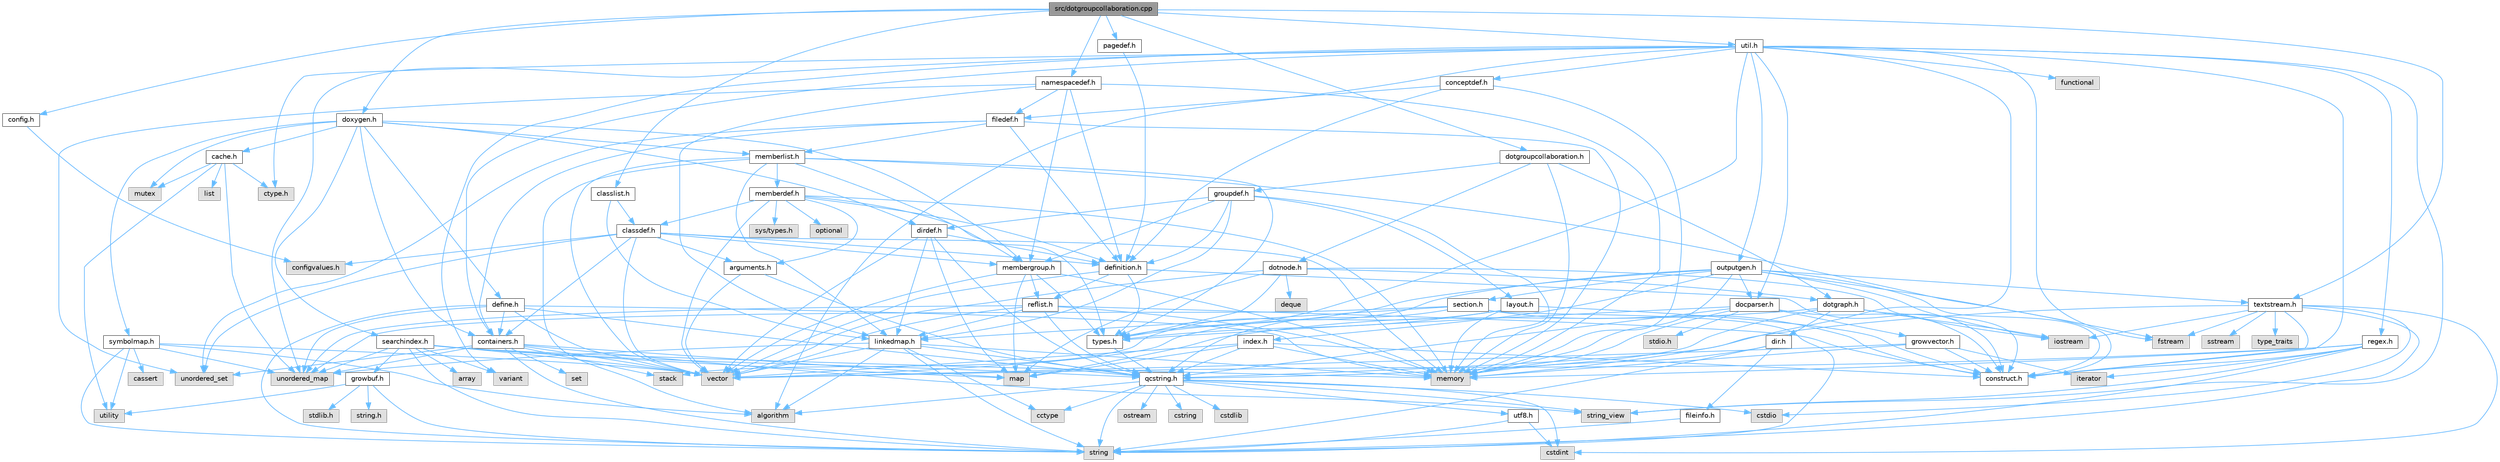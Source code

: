 digraph "src/dotgroupcollaboration.cpp"
{
 // INTERACTIVE_SVG=YES
 // LATEX_PDF_SIZE
  bgcolor="transparent";
  edge [fontname=Helvetica,fontsize=10,labelfontname=Helvetica,labelfontsize=10];
  node [fontname=Helvetica,fontsize=10,shape=box,height=0.2,width=0.4];
  Node1 [id="Node000001",label="src/dotgroupcollaboration.cpp",height=0.2,width=0.4,color="gray40", fillcolor="grey60", style="filled", fontcolor="black",tooltip=" "];
  Node1 -> Node2 [id="edge1_Node000001_Node000002",color="steelblue1",style="solid",tooltip=" "];
  Node2 [id="Node000002",label="dotgroupcollaboration.h",height=0.2,width=0.4,color="grey40", fillcolor="white", style="filled",URL="$d7/d99/dotgroupcollaboration_8h.html",tooltip=" "];
  Node2 -> Node3 [id="edge2_Node000002_Node000003",color="steelblue1",style="solid",tooltip=" "];
  Node3 [id="Node000003",label="memory",height=0.2,width=0.4,color="grey60", fillcolor="#E0E0E0", style="filled",tooltip=" "];
  Node2 -> Node4 [id="edge3_Node000002_Node000004",color="steelblue1",style="solid",tooltip=" "];
  Node4 [id="Node000004",label="dotnode.h",height=0.2,width=0.4,color="grey40", fillcolor="white", style="filled",URL="$d8/d3b/dotnode_8h.html",tooltip=" "];
  Node4 -> Node5 [id="edge4_Node000004_Node000005",color="steelblue1",style="solid",tooltip=" "];
  Node5 [id="Node000005",label="vector",height=0.2,width=0.4,color="grey60", fillcolor="#E0E0E0", style="filled",tooltip=" "];
  Node4 -> Node6 [id="edge5_Node000004_Node000006",color="steelblue1",style="solid",tooltip=" "];
  Node6 [id="Node000006",label="map",height=0.2,width=0.4,color="grey60", fillcolor="#E0E0E0", style="filled",tooltip=" "];
  Node4 -> Node7 [id="edge6_Node000004_Node000007",color="steelblue1",style="solid",tooltip=" "];
  Node7 [id="Node000007",label="deque",height=0.2,width=0.4,color="grey60", fillcolor="#E0E0E0", style="filled",tooltip=" "];
  Node4 -> Node8 [id="edge7_Node000004_Node000008",color="steelblue1",style="solid",tooltip=" "];
  Node8 [id="Node000008",label="iostream",height=0.2,width=0.4,color="grey60", fillcolor="#E0E0E0", style="filled",tooltip=" "];
  Node4 -> Node9 [id="edge8_Node000004_Node000009",color="steelblue1",style="solid",tooltip=" "];
  Node9 [id="Node000009",label="types.h",height=0.2,width=0.4,color="grey40", fillcolor="white", style="filled",URL="$d9/d49/types_8h.html",tooltip="This file contains a number of basic enums and types."];
  Node9 -> Node10 [id="edge9_Node000009_Node000010",color="steelblue1",style="solid",tooltip=" "];
  Node10 [id="Node000010",label="qcstring.h",height=0.2,width=0.4,color="grey40", fillcolor="white", style="filled",URL="$d7/d5c/qcstring_8h.html",tooltip=" "];
  Node10 -> Node11 [id="edge10_Node000010_Node000011",color="steelblue1",style="solid",tooltip=" "];
  Node11 [id="Node000011",label="string",height=0.2,width=0.4,color="grey60", fillcolor="#E0E0E0", style="filled",tooltip=" "];
  Node10 -> Node12 [id="edge11_Node000010_Node000012",color="steelblue1",style="solid",tooltip=" "];
  Node12 [id="Node000012",label="string_view",height=0.2,width=0.4,color="grey60", fillcolor="#E0E0E0", style="filled",tooltip=" "];
  Node10 -> Node13 [id="edge12_Node000010_Node000013",color="steelblue1",style="solid",tooltip=" "];
  Node13 [id="Node000013",label="algorithm",height=0.2,width=0.4,color="grey60", fillcolor="#E0E0E0", style="filled",tooltip=" "];
  Node10 -> Node14 [id="edge13_Node000010_Node000014",color="steelblue1",style="solid",tooltip=" "];
  Node14 [id="Node000014",label="cctype",height=0.2,width=0.4,color="grey60", fillcolor="#E0E0E0", style="filled",tooltip=" "];
  Node10 -> Node15 [id="edge14_Node000010_Node000015",color="steelblue1",style="solid",tooltip=" "];
  Node15 [id="Node000015",label="cstring",height=0.2,width=0.4,color="grey60", fillcolor="#E0E0E0", style="filled",tooltip=" "];
  Node10 -> Node16 [id="edge15_Node000010_Node000016",color="steelblue1",style="solid",tooltip=" "];
  Node16 [id="Node000016",label="cstdio",height=0.2,width=0.4,color="grey60", fillcolor="#E0E0E0", style="filled",tooltip=" "];
  Node10 -> Node17 [id="edge16_Node000010_Node000017",color="steelblue1",style="solid",tooltip=" "];
  Node17 [id="Node000017",label="cstdlib",height=0.2,width=0.4,color="grey60", fillcolor="#E0E0E0", style="filled",tooltip=" "];
  Node10 -> Node18 [id="edge17_Node000010_Node000018",color="steelblue1",style="solid",tooltip=" "];
  Node18 [id="Node000018",label="cstdint",height=0.2,width=0.4,color="grey60", fillcolor="#E0E0E0", style="filled",tooltip=" "];
  Node10 -> Node19 [id="edge18_Node000010_Node000019",color="steelblue1",style="solid",tooltip=" "];
  Node19 [id="Node000019",label="ostream",height=0.2,width=0.4,color="grey60", fillcolor="#E0E0E0", style="filled",tooltip=" "];
  Node10 -> Node20 [id="edge19_Node000010_Node000020",color="steelblue1",style="solid",tooltip=" "];
  Node20 [id="Node000020",label="utf8.h",height=0.2,width=0.4,color="grey40", fillcolor="white", style="filled",URL="$db/d7c/utf8_8h.html",tooltip="Various UTF8 related helper functions."];
  Node20 -> Node18 [id="edge20_Node000020_Node000018",color="steelblue1",style="solid",tooltip=" "];
  Node20 -> Node11 [id="edge21_Node000020_Node000011",color="steelblue1",style="solid",tooltip=" "];
  Node4 -> Node21 [id="edge22_Node000004_Node000021",color="steelblue1",style="solid",tooltip=" "];
  Node21 [id="Node000021",label="dotgraph.h",height=0.2,width=0.4,color="grey40", fillcolor="white", style="filled",URL="$d0/daa/dotgraph_8h.html",tooltip=" "];
  Node21 -> Node8 [id="edge23_Node000021_Node000008",color="steelblue1",style="solid",tooltip=" "];
  Node21 -> Node6 [id="edge24_Node000021_Node000006",color="steelblue1",style="solid",tooltip=" "];
  Node21 -> Node10 [id="edge25_Node000021_Node000010",color="steelblue1",style="solid",tooltip=" "];
  Node21 -> Node22 [id="edge26_Node000021_Node000022",color="steelblue1",style="solid",tooltip=" "];
  Node22 [id="Node000022",label="dir.h",height=0.2,width=0.4,color="grey40", fillcolor="white", style="filled",URL="$df/d9c/dir_8h.html",tooltip=" "];
  Node22 -> Node11 [id="edge27_Node000022_Node000011",color="steelblue1",style="solid",tooltip=" "];
  Node22 -> Node3 [id="edge28_Node000022_Node000003",color="steelblue1",style="solid",tooltip=" "];
  Node22 -> Node23 [id="edge29_Node000022_Node000023",color="steelblue1",style="solid",tooltip=" "];
  Node23 [id="Node000023",label="fileinfo.h",height=0.2,width=0.4,color="grey40", fillcolor="white", style="filled",URL="$df/d45/fileinfo_8h.html",tooltip=" "];
  Node23 -> Node11 [id="edge30_Node000023_Node000011",color="steelblue1",style="solid",tooltip=" "];
  Node21 -> Node24 [id="edge31_Node000021_Node000024",color="steelblue1",style="solid",tooltip=" "];
  Node24 [id="Node000024",label="construct.h",height=0.2,width=0.4,color="grey40", fillcolor="white", style="filled",URL="$d7/dfc/construct_8h.html",tooltip=" "];
  Node2 -> Node21 [id="edge32_Node000002_Node000021",color="steelblue1",style="solid",tooltip=" "];
  Node2 -> Node25 [id="edge33_Node000002_Node000025",color="steelblue1",style="solid",tooltip=" "];
  Node25 [id="Node000025",label="groupdef.h",height=0.2,width=0.4,color="grey40", fillcolor="white", style="filled",URL="$d1/de6/groupdef_8h.html",tooltip=" "];
  Node25 -> Node3 [id="edge34_Node000025_Node000003",color="steelblue1",style="solid",tooltip=" "];
  Node25 -> Node26 [id="edge35_Node000025_Node000026",color="steelblue1",style="solid",tooltip=" "];
  Node26 [id="Node000026",label="definition.h",height=0.2,width=0.4,color="grey40", fillcolor="white", style="filled",URL="$df/da1/definition_8h.html",tooltip=" "];
  Node26 -> Node5 [id="edge36_Node000026_Node000005",color="steelblue1",style="solid",tooltip=" "];
  Node26 -> Node9 [id="edge37_Node000026_Node000009",color="steelblue1",style="solid",tooltip=" "];
  Node26 -> Node27 [id="edge38_Node000026_Node000027",color="steelblue1",style="solid",tooltip=" "];
  Node27 [id="Node000027",label="reflist.h",height=0.2,width=0.4,color="grey40", fillcolor="white", style="filled",URL="$d1/d02/reflist_8h.html",tooltip=" "];
  Node27 -> Node5 [id="edge39_Node000027_Node000005",color="steelblue1",style="solid",tooltip=" "];
  Node27 -> Node28 [id="edge40_Node000027_Node000028",color="steelblue1",style="solid",tooltip=" "];
  Node28 [id="Node000028",label="unordered_map",height=0.2,width=0.4,color="grey60", fillcolor="#E0E0E0", style="filled",tooltip=" "];
  Node27 -> Node3 [id="edge41_Node000027_Node000003",color="steelblue1",style="solid",tooltip=" "];
  Node27 -> Node10 [id="edge42_Node000027_Node000010",color="steelblue1",style="solid",tooltip=" "];
  Node27 -> Node29 [id="edge43_Node000027_Node000029",color="steelblue1",style="solid",tooltip=" "];
  Node29 [id="Node000029",label="linkedmap.h",height=0.2,width=0.4,color="grey40", fillcolor="white", style="filled",URL="$da/de1/linkedmap_8h.html",tooltip=" "];
  Node29 -> Node28 [id="edge44_Node000029_Node000028",color="steelblue1",style="solid",tooltip=" "];
  Node29 -> Node5 [id="edge45_Node000029_Node000005",color="steelblue1",style="solid",tooltip=" "];
  Node29 -> Node3 [id="edge46_Node000029_Node000003",color="steelblue1",style="solid",tooltip=" "];
  Node29 -> Node11 [id="edge47_Node000029_Node000011",color="steelblue1",style="solid",tooltip=" "];
  Node29 -> Node13 [id="edge48_Node000029_Node000013",color="steelblue1",style="solid",tooltip=" "];
  Node29 -> Node14 [id="edge49_Node000029_Node000014",color="steelblue1",style="solid",tooltip=" "];
  Node29 -> Node10 [id="edge50_Node000029_Node000010",color="steelblue1",style="solid",tooltip=" "];
  Node27 -> Node24 [id="edge51_Node000027_Node000024",color="steelblue1",style="solid",tooltip=" "];
  Node26 -> Node24 [id="edge52_Node000026_Node000024",color="steelblue1",style="solid",tooltip=" "];
  Node25 -> Node30 [id="edge53_Node000025_Node000030",color="steelblue1",style="solid",tooltip=" "];
  Node30 [id="Node000030",label="dirdef.h",height=0.2,width=0.4,color="grey40", fillcolor="white", style="filled",URL="$d6/d15/dirdef_8h.html",tooltip=" "];
  Node30 -> Node5 [id="edge54_Node000030_Node000005",color="steelblue1",style="solid",tooltip=" "];
  Node30 -> Node6 [id="edge55_Node000030_Node000006",color="steelblue1",style="solid",tooltip=" "];
  Node30 -> Node10 [id="edge56_Node000030_Node000010",color="steelblue1",style="solid",tooltip=" "];
  Node30 -> Node29 [id="edge57_Node000030_Node000029",color="steelblue1",style="solid",tooltip=" "];
  Node30 -> Node26 [id="edge58_Node000030_Node000026",color="steelblue1",style="solid",tooltip=" "];
  Node25 -> Node31 [id="edge59_Node000025_Node000031",color="steelblue1",style="solid",tooltip=" "];
  Node31 [id="Node000031",label="layout.h",height=0.2,width=0.4,color="grey40", fillcolor="white", style="filled",URL="$db/d51/layout_8h.html",tooltip=" "];
  Node31 -> Node3 [id="edge60_Node000031_Node000003",color="steelblue1",style="solid",tooltip=" "];
  Node31 -> Node5 [id="edge61_Node000031_Node000005",color="steelblue1",style="solid",tooltip=" "];
  Node31 -> Node9 [id="edge62_Node000031_Node000009",color="steelblue1",style="solid",tooltip=" "];
  Node31 -> Node24 [id="edge63_Node000031_Node000024",color="steelblue1",style="solid",tooltip=" "];
  Node25 -> Node32 [id="edge64_Node000025_Node000032",color="steelblue1",style="solid",tooltip=" "];
  Node32 [id="Node000032",label="membergroup.h",height=0.2,width=0.4,color="grey40", fillcolor="white", style="filled",URL="$d9/d11/membergroup_8h.html",tooltip=" "];
  Node32 -> Node5 [id="edge65_Node000032_Node000005",color="steelblue1",style="solid",tooltip=" "];
  Node32 -> Node6 [id="edge66_Node000032_Node000006",color="steelblue1",style="solid",tooltip=" "];
  Node32 -> Node3 [id="edge67_Node000032_Node000003",color="steelblue1",style="solid",tooltip=" "];
  Node32 -> Node9 [id="edge68_Node000032_Node000009",color="steelblue1",style="solid",tooltip=" "];
  Node32 -> Node27 [id="edge69_Node000032_Node000027",color="steelblue1",style="solid",tooltip=" "];
  Node25 -> Node29 [id="edge70_Node000025_Node000029",color="steelblue1",style="solid",tooltip=" "];
  Node1 -> Node33 [id="edge71_Node000001_Node000033",color="steelblue1",style="solid",tooltip=" "];
  Node33 [id="Node000033",label="classlist.h",height=0.2,width=0.4,color="grey40", fillcolor="white", style="filled",URL="$d2/df8/classlist_8h.html",tooltip=" "];
  Node33 -> Node29 [id="edge72_Node000033_Node000029",color="steelblue1",style="solid",tooltip=" "];
  Node33 -> Node34 [id="edge73_Node000033_Node000034",color="steelblue1",style="solid",tooltip=" "];
  Node34 [id="Node000034",label="classdef.h",height=0.2,width=0.4,color="grey40", fillcolor="white", style="filled",URL="$d1/da6/classdef_8h.html",tooltip=" "];
  Node34 -> Node3 [id="edge74_Node000034_Node000003",color="steelblue1",style="solid",tooltip=" "];
  Node34 -> Node5 [id="edge75_Node000034_Node000005",color="steelblue1",style="solid",tooltip=" "];
  Node34 -> Node35 [id="edge76_Node000034_Node000035",color="steelblue1",style="solid",tooltip=" "];
  Node35 [id="Node000035",label="unordered_set",height=0.2,width=0.4,color="grey60", fillcolor="#E0E0E0", style="filled",tooltip=" "];
  Node34 -> Node36 [id="edge77_Node000034_Node000036",color="steelblue1",style="solid",tooltip=" "];
  Node36 [id="Node000036",label="containers.h",height=0.2,width=0.4,color="grey40", fillcolor="white", style="filled",URL="$d5/d75/containers_8h.html",tooltip=" "];
  Node36 -> Node5 [id="edge78_Node000036_Node000005",color="steelblue1",style="solid",tooltip=" "];
  Node36 -> Node11 [id="edge79_Node000036_Node000011",color="steelblue1",style="solid",tooltip=" "];
  Node36 -> Node12 [id="edge80_Node000036_Node000012",color="steelblue1",style="solid",tooltip=" "];
  Node36 -> Node37 [id="edge81_Node000036_Node000037",color="steelblue1",style="solid",tooltip=" "];
  Node37 [id="Node000037",label="set",height=0.2,width=0.4,color="grey60", fillcolor="#E0E0E0", style="filled",tooltip=" "];
  Node36 -> Node6 [id="edge82_Node000036_Node000006",color="steelblue1",style="solid",tooltip=" "];
  Node36 -> Node35 [id="edge83_Node000036_Node000035",color="steelblue1",style="solid",tooltip=" "];
  Node36 -> Node28 [id="edge84_Node000036_Node000028",color="steelblue1",style="solid",tooltip=" "];
  Node36 -> Node38 [id="edge85_Node000036_Node000038",color="steelblue1",style="solid",tooltip=" "];
  Node38 [id="Node000038",label="stack",height=0.2,width=0.4,color="grey60", fillcolor="#E0E0E0", style="filled",tooltip=" "];
  Node34 -> Node26 [id="edge86_Node000034_Node000026",color="steelblue1",style="solid",tooltip=" "];
  Node34 -> Node39 [id="edge87_Node000034_Node000039",color="steelblue1",style="solid",tooltip=" "];
  Node39 [id="Node000039",label="arguments.h",height=0.2,width=0.4,color="grey40", fillcolor="white", style="filled",URL="$df/d9b/arguments_8h.html",tooltip=" "];
  Node39 -> Node5 [id="edge88_Node000039_Node000005",color="steelblue1",style="solid",tooltip=" "];
  Node39 -> Node10 [id="edge89_Node000039_Node000010",color="steelblue1",style="solid",tooltip=" "];
  Node34 -> Node32 [id="edge90_Node000034_Node000032",color="steelblue1",style="solid",tooltip=" "];
  Node34 -> Node40 [id="edge91_Node000034_Node000040",color="steelblue1",style="solid",tooltip=" "];
  Node40 [id="Node000040",label="configvalues.h",height=0.2,width=0.4,color="grey60", fillcolor="#E0E0E0", style="filled",tooltip=" "];
  Node1 -> Node41 [id="edge92_Node000001_Node000041",color="steelblue1",style="solid",tooltip=" "];
  Node41 [id="Node000041",label="doxygen.h",height=0.2,width=0.4,color="grey40", fillcolor="white", style="filled",URL="$d1/da1/doxygen_8h.html",tooltip=" "];
  Node41 -> Node42 [id="edge93_Node000041_Node000042",color="steelblue1",style="solid",tooltip=" "];
  Node42 [id="Node000042",label="mutex",height=0.2,width=0.4,color="grey60", fillcolor="#E0E0E0", style="filled",tooltip=" "];
  Node41 -> Node36 [id="edge94_Node000041_Node000036",color="steelblue1",style="solid",tooltip=" "];
  Node41 -> Node32 [id="edge95_Node000041_Node000032",color="steelblue1",style="solid",tooltip=" "];
  Node41 -> Node30 [id="edge96_Node000041_Node000030",color="steelblue1",style="solid",tooltip=" "];
  Node41 -> Node43 [id="edge97_Node000041_Node000043",color="steelblue1",style="solid",tooltip=" "];
  Node43 [id="Node000043",label="memberlist.h",height=0.2,width=0.4,color="grey40", fillcolor="white", style="filled",URL="$dd/d78/memberlist_8h.html",tooltip=" "];
  Node43 -> Node5 [id="edge98_Node000043_Node000005",color="steelblue1",style="solid",tooltip=" "];
  Node43 -> Node13 [id="edge99_Node000043_Node000013",color="steelblue1",style="solid",tooltip=" "];
  Node43 -> Node44 [id="edge100_Node000043_Node000044",color="steelblue1",style="solid",tooltip=" "];
  Node44 [id="Node000044",label="memberdef.h",height=0.2,width=0.4,color="grey40", fillcolor="white", style="filled",URL="$d4/d46/memberdef_8h.html",tooltip=" "];
  Node44 -> Node5 [id="edge101_Node000044_Node000005",color="steelblue1",style="solid",tooltip=" "];
  Node44 -> Node3 [id="edge102_Node000044_Node000003",color="steelblue1",style="solid",tooltip=" "];
  Node44 -> Node45 [id="edge103_Node000044_Node000045",color="steelblue1",style="solid",tooltip=" "];
  Node45 [id="Node000045",label="optional",height=0.2,width=0.4,color="grey60", fillcolor="#E0E0E0", style="filled",tooltip=" "];
  Node44 -> Node46 [id="edge104_Node000044_Node000046",color="steelblue1",style="solid",tooltip=" "];
  Node46 [id="Node000046",label="sys/types.h",height=0.2,width=0.4,color="grey60", fillcolor="#E0E0E0", style="filled",tooltip=" "];
  Node44 -> Node9 [id="edge105_Node000044_Node000009",color="steelblue1",style="solid",tooltip=" "];
  Node44 -> Node26 [id="edge106_Node000044_Node000026",color="steelblue1",style="solid",tooltip=" "];
  Node44 -> Node39 [id="edge107_Node000044_Node000039",color="steelblue1",style="solid",tooltip=" "];
  Node44 -> Node34 [id="edge108_Node000044_Node000034",color="steelblue1",style="solid",tooltip=" "];
  Node43 -> Node29 [id="edge109_Node000043_Node000029",color="steelblue1",style="solid",tooltip=" "];
  Node43 -> Node9 [id="edge110_Node000043_Node000009",color="steelblue1",style="solid",tooltip=" "];
  Node43 -> Node32 [id="edge111_Node000043_Node000032",color="steelblue1",style="solid",tooltip=" "];
  Node43 -> Node24 [id="edge112_Node000043_Node000024",color="steelblue1",style="solid",tooltip=" "];
  Node41 -> Node47 [id="edge113_Node000041_Node000047",color="steelblue1",style="solid",tooltip=" "];
  Node47 [id="Node000047",label="define.h",height=0.2,width=0.4,color="grey40", fillcolor="white", style="filled",URL="$df/d67/define_8h.html",tooltip=" "];
  Node47 -> Node5 [id="edge114_Node000047_Node000005",color="steelblue1",style="solid",tooltip=" "];
  Node47 -> Node3 [id="edge115_Node000047_Node000003",color="steelblue1",style="solid",tooltip=" "];
  Node47 -> Node11 [id="edge116_Node000047_Node000011",color="steelblue1",style="solid",tooltip=" "];
  Node47 -> Node28 [id="edge117_Node000047_Node000028",color="steelblue1",style="solid",tooltip=" "];
  Node47 -> Node10 [id="edge118_Node000047_Node000010",color="steelblue1",style="solid",tooltip=" "];
  Node47 -> Node36 [id="edge119_Node000047_Node000036",color="steelblue1",style="solid",tooltip=" "];
  Node41 -> Node48 [id="edge120_Node000041_Node000048",color="steelblue1",style="solid",tooltip=" "];
  Node48 [id="Node000048",label="cache.h",height=0.2,width=0.4,color="grey40", fillcolor="white", style="filled",URL="$d3/d26/cache_8h.html",tooltip=" "];
  Node48 -> Node49 [id="edge121_Node000048_Node000049",color="steelblue1",style="solid",tooltip=" "];
  Node49 [id="Node000049",label="list",height=0.2,width=0.4,color="grey60", fillcolor="#E0E0E0", style="filled",tooltip=" "];
  Node48 -> Node28 [id="edge122_Node000048_Node000028",color="steelblue1",style="solid",tooltip=" "];
  Node48 -> Node42 [id="edge123_Node000048_Node000042",color="steelblue1",style="solid",tooltip=" "];
  Node48 -> Node50 [id="edge124_Node000048_Node000050",color="steelblue1",style="solid",tooltip=" "];
  Node50 [id="Node000050",label="utility",height=0.2,width=0.4,color="grey60", fillcolor="#E0E0E0", style="filled",tooltip=" "];
  Node48 -> Node51 [id="edge125_Node000048_Node000051",color="steelblue1",style="solid",tooltip=" "];
  Node51 [id="Node000051",label="ctype.h",height=0.2,width=0.4,color="grey60", fillcolor="#E0E0E0", style="filled",tooltip=" "];
  Node41 -> Node52 [id="edge126_Node000041_Node000052",color="steelblue1",style="solid",tooltip=" "];
  Node52 [id="Node000052",label="symbolmap.h",height=0.2,width=0.4,color="grey40", fillcolor="white", style="filled",URL="$d7/ddd/symbolmap_8h.html",tooltip=" "];
  Node52 -> Node13 [id="edge127_Node000052_Node000013",color="steelblue1",style="solid",tooltip=" "];
  Node52 -> Node28 [id="edge128_Node000052_Node000028",color="steelblue1",style="solid",tooltip=" "];
  Node52 -> Node5 [id="edge129_Node000052_Node000005",color="steelblue1",style="solid",tooltip=" "];
  Node52 -> Node11 [id="edge130_Node000052_Node000011",color="steelblue1",style="solid",tooltip=" "];
  Node52 -> Node50 [id="edge131_Node000052_Node000050",color="steelblue1",style="solid",tooltip=" "];
  Node52 -> Node53 [id="edge132_Node000052_Node000053",color="steelblue1",style="solid",tooltip=" "];
  Node53 [id="Node000053",label="cassert",height=0.2,width=0.4,color="grey60", fillcolor="#E0E0E0", style="filled",tooltip=" "];
  Node41 -> Node54 [id="edge133_Node000041_Node000054",color="steelblue1",style="solid",tooltip=" "];
  Node54 [id="Node000054",label="searchindex.h",height=0.2,width=0.4,color="grey40", fillcolor="white", style="filled",URL="$de/d07/searchindex_8h.html",tooltip="Web server based search engine."];
  Node54 -> Node3 [id="edge134_Node000054_Node000003",color="steelblue1",style="solid",tooltip=" "];
  Node54 -> Node5 [id="edge135_Node000054_Node000005",color="steelblue1",style="solid",tooltip=" "];
  Node54 -> Node6 [id="edge136_Node000054_Node000006",color="steelblue1",style="solid",tooltip=" "];
  Node54 -> Node28 [id="edge137_Node000054_Node000028",color="steelblue1",style="solid",tooltip=" "];
  Node54 -> Node11 [id="edge138_Node000054_Node000011",color="steelblue1",style="solid",tooltip=" "];
  Node54 -> Node55 [id="edge139_Node000054_Node000055",color="steelblue1",style="solid",tooltip=" "];
  Node55 [id="Node000055",label="array",height=0.2,width=0.4,color="grey60", fillcolor="#E0E0E0", style="filled",tooltip=" "];
  Node54 -> Node56 [id="edge140_Node000054_Node000056",color="steelblue1",style="solid",tooltip=" "];
  Node56 [id="Node000056",label="variant",height=0.2,width=0.4,color="grey60", fillcolor="#E0E0E0", style="filled",tooltip=" "];
  Node54 -> Node10 [id="edge141_Node000054_Node000010",color="steelblue1",style="solid",tooltip=" "];
  Node54 -> Node57 [id="edge142_Node000054_Node000057",color="steelblue1",style="solid",tooltip=" "];
  Node57 [id="Node000057",label="growbuf.h",height=0.2,width=0.4,color="grey40", fillcolor="white", style="filled",URL="$dd/d72/growbuf_8h.html",tooltip=" "];
  Node57 -> Node50 [id="edge143_Node000057_Node000050",color="steelblue1",style="solid",tooltip=" "];
  Node57 -> Node58 [id="edge144_Node000057_Node000058",color="steelblue1",style="solid",tooltip=" "];
  Node58 [id="Node000058",label="stdlib.h",height=0.2,width=0.4,color="grey60", fillcolor="#E0E0E0", style="filled",tooltip=" "];
  Node57 -> Node59 [id="edge145_Node000057_Node000059",color="steelblue1",style="solid",tooltip=" "];
  Node59 [id="Node000059",label="string.h",height=0.2,width=0.4,color="grey60", fillcolor="#E0E0E0", style="filled",tooltip=" "];
  Node57 -> Node11 [id="edge146_Node000057_Node000011",color="steelblue1",style="solid",tooltip=" "];
  Node1 -> Node60 [id="edge147_Node000001_Node000060",color="steelblue1",style="solid",tooltip=" "];
  Node60 [id="Node000060",label="namespacedef.h",height=0.2,width=0.4,color="grey40", fillcolor="white", style="filled",URL="$d7/d97/namespacedef_8h.html",tooltip=" "];
  Node60 -> Node3 [id="edge148_Node000060_Node000003",color="steelblue1",style="solid",tooltip=" "];
  Node60 -> Node35 [id="edge149_Node000060_Node000035",color="steelblue1",style="solid",tooltip=" "];
  Node60 -> Node26 [id="edge150_Node000060_Node000026",color="steelblue1",style="solid",tooltip=" "];
  Node60 -> Node61 [id="edge151_Node000060_Node000061",color="steelblue1",style="solid",tooltip=" "];
  Node61 [id="Node000061",label="filedef.h",height=0.2,width=0.4,color="grey40", fillcolor="white", style="filled",URL="$d4/d3a/filedef_8h.html",tooltip=" "];
  Node61 -> Node3 [id="edge152_Node000061_Node000003",color="steelblue1",style="solid",tooltip=" "];
  Node61 -> Node35 [id="edge153_Node000061_Node000035",color="steelblue1",style="solid",tooltip=" "];
  Node61 -> Node26 [id="edge154_Node000061_Node000026",color="steelblue1",style="solid",tooltip=" "];
  Node61 -> Node43 [id="edge155_Node000061_Node000043",color="steelblue1",style="solid",tooltip=" "];
  Node61 -> Node36 [id="edge156_Node000061_Node000036",color="steelblue1",style="solid",tooltip=" "];
  Node60 -> Node29 [id="edge157_Node000060_Node000029",color="steelblue1",style="solid",tooltip=" "];
  Node60 -> Node32 [id="edge158_Node000060_Node000032",color="steelblue1",style="solid",tooltip=" "];
  Node1 -> Node62 [id="edge159_Node000001_Node000062",color="steelblue1",style="solid",tooltip=" "];
  Node62 [id="Node000062",label="pagedef.h",height=0.2,width=0.4,color="grey40", fillcolor="white", style="filled",URL="$dd/d66/pagedef_8h.html",tooltip=" "];
  Node62 -> Node26 [id="edge160_Node000062_Node000026",color="steelblue1",style="solid",tooltip=" "];
  Node1 -> Node63 [id="edge161_Node000001_Node000063",color="steelblue1",style="solid",tooltip=" "];
  Node63 [id="Node000063",label="util.h",height=0.2,width=0.4,color="grey40", fillcolor="white", style="filled",URL="$d8/d3c/util_8h.html",tooltip="A bunch of utility functions."];
  Node63 -> Node3 [id="edge162_Node000063_Node000003",color="steelblue1",style="solid",tooltip=" "];
  Node63 -> Node28 [id="edge163_Node000063_Node000028",color="steelblue1",style="solid",tooltip=" "];
  Node63 -> Node13 [id="edge164_Node000063_Node000013",color="steelblue1",style="solid",tooltip=" "];
  Node63 -> Node64 [id="edge165_Node000063_Node000064",color="steelblue1",style="solid",tooltip=" "];
  Node64 [id="Node000064",label="functional",height=0.2,width=0.4,color="grey60", fillcolor="#E0E0E0", style="filled",tooltip=" "];
  Node63 -> Node65 [id="edge166_Node000063_Node000065",color="steelblue1",style="solid",tooltip=" "];
  Node65 [id="Node000065",label="fstream",height=0.2,width=0.4,color="grey60", fillcolor="#E0E0E0", style="filled",tooltip=" "];
  Node63 -> Node56 [id="edge167_Node000063_Node000056",color="steelblue1",style="solid",tooltip=" "];
  Node63 -> Node12 [id="edge168_Node000063_Node000012",color="steelblue1",style="solid",tooltip=" "];
  Node63 -> Node51 [id="edge169_Node000063_Node000051",color="steelblue1",style="solid",tooltip=" "];
  Node63 -> Node9 [id="edge170_Node000063_Node000009",color="steelblue1",style="solid",tooltip=" "];
  Node63 -> Node66 [id="edge171_Node000063_Node000066",color="steelblue1",style="solid",tooltip=" "];
  Node66 [id="Node000066",label="docparser.h",height=0.2,width=0.4,color="grey40", fillcolor="white", style="filled",URL="$de/d9c/docparser_8h.html",tooltip=" "];
  Node66 -> Node67 [id="edge172_Node000066_Node000067",color="steelblue1",style="solid",tooltip=" "];
  Node67 [id="Node000067",label="stdio.h",height=0.2,width=0.4,color="grey60", fillcolor="#E0E0E0", style="filled",tooltip=" "];
  Node66 -> Node3 [id="edge173_Node000066_Node000003",color="steelblue1",style="solid",tooltip=" "];
  Node66 -> Node10 [id="edge174_Node000066_Node000010",color="steelblue1",style="solid",tooltip=" "];
  Node66 -> Node68 [id="edge175_Node000066_Node000068",color="steelblue1",style="solid",tooltip=" "];
  Node68 [id="Node000068",label="growvector.h",height=0.2,width=0.4,color="grey40", fillcolor="white", style="filled",URL="$d7/d50/growvector_8h.html",tooltip=" "];
  Node68 -> Node5 [id="edge176_Node000068_Node000005",color="steelblue1",style="solid",tooltip=" "];
  Node68 -> Node3 [id="edge177_Node000068_Node000003",color="steelblue1",style="solid",tooltip=" "];
  Node68 -> Node69 [id="edge178_Node000068_Node000069",color="steelblue1",style="solid",tooltip=" "];
  Node69 [id="Node000069",label="iterator",height=0.2,width=0.4,color="grey60", fillcolor="#E0E0E0", style="filled",tooltip=" "];
  Node68 -> Node24 [id="edge179_Node000068_Node000024",color="steelblue1",style="solid",tooltip=" "];
  Node66 -> Node24 [id="edge180_Node000066_Node000024",color="steelblue1",style="solid",tooltip=" "];
  Node66 -> Node9 [id="edge181_Node000066_Node000009",color="steelblue1",style="solid",tooltip=" "];
  Node63 -> Node36 [id="edge182_Node000063_Node000036",color="steelblue1",style="solid",tooltip=" "];
  Node63 -> Node70 [id="edge183_Node000063_Node000070",color="steelblue1",style="solid",tooltip=" "];
  Node70 [id="Node000070",label="outputgen.h",height=0.2,width=0.4,color="grey40", fillcolor="white", style="filled",URL="$df/d06/outputgen_8h.html",tooltip=" "];
  Node70 -> Node3 [id="edge184_Node000070_Node000003",color="steelblue1",style="solid",tooltip=" "];
  Node70 -> Node38 [id="edge185_Node000070_Node000038",color="steelblue1",style="solid",tooltip=" "];
  Node70 -> Node8 [id="edge186_Node000070_Node000008",color="steelblue1",style="solid",tooltip=" "];
  Node70 -> Node65 [id="edge187_Node000070_Node000065",color="steelblue1",style="solid",tooltip=" "];
  Node70 -> Node9 [id="edge188_Node000070_Node000009",color="steelblue1",style="solid",tooltip=" "];
  Node70 -> Node71 [id="edge189_Node000070_Node000071",color="steelblue1",style="solid",tooltip=" "];
  Node71 [id="Node000071",label="index.h",height=0.2,width=0.4,color="grey40", fillcolor="white", style="filled",URL="$d1/db5/index_8h.html",tooltip=" "];
  Node71 -> Node3 [id="edge190_Node000071_Node000003",color="steelblue1",style="solid",tooltip=" "];
  Node71 -> Node5 [id="edge191_Node000071_Node000005",color="steelblue1",style="solid",tooltip=" "];
  Node71 -> Node6 [id="edge192_Node000071_Node000006",color="steelblue1",style="solid",tooltip=" "];
  Node71 -> Node10 [id="edge193_Node000071_Node000010",color="steelblue1",style="solid",tooltip=" "];
  Node71 -> Node24 [id="edge194_Node000071_Node000024",color="steelblue1",style="solid",tooltip=" "];
  Node70 -> Node72 [id="edge195_Node000070_Node000072",color="steelblue1",style="solid",tooltip=" "];
  Node72 [id="Node000072",label="section.h",height=0.2,width=0.4,color="grey40", fillcolor="white", style="filled",URL="$d1/d2a/section_8h.html",tooltip=" "];
  Node72 -> Node11 [id="edge196_Node000072_Node000011",color="steelblue1",style="solid",tooltip=" "];
  Node72 -> Node28 [id="edge197_Node000072_Node000028",color="steelblue1",style="solid",tooltip=" "];
  Node72 -> Node10 [id="edge198_Node000072_Node000010",color="steelblue1",style="solid",tooltip=" "];
  Node72 -> Node29 [id="edge199_Node000072_Node000029",color="steelblue1",style="solid",tooltip=" "];
  Node72 -> Node24 [id="edge200_Node000072_Node000024",color="steelblue1",style="solid",tooltip=" "];
  Node70 -> Node73 [id="edge201_Node000070_Node000073",color="steelblue1",style="solid",tooltip=" "];
  Node73 [id="Node000073",label="textstream.h",height=0.2,width=0.4,color="grey40", fillcolor="white", style="filled",URL="$d4/d7d/textstream_8h.html",tooltip=" "];
  Node73 -> Node11 [id="edge202_Node000073_Node000011",color="steelblue1",style="solid",tooltip=" "];
  Node73 -> Node8 [id="edge203_Node000073_Node000008",color="steelblue1",style="solid",tooltip=" "];
  Node73 -> Node74 [id="edge204_Node000073_Node000074",color="steelblue1",style="solid",tooltip=" "];
  Node74 [id="Node000074",label="sstream",height=0.2,width=0.4,color="grey60", fillcolor="#E0E0E0", style="filled",tooltip=" "];
  Node73 -> Node18 [id="edge205_Node000073_Node000018",color="steelblue1",style="solid",tooltip=" "];
  Node73 -> Node16 [id="edge206_Node000073_Node000016",color="steelblue1",style="solid",tooltip=" "];
  Node73 -> Node65 [id="edge207_Node000073_Node000065",color="steelblue1",style="solid",tooltip=" "];
  Node73 -> Node75 [id="edge208_Node000073_Node000075",color="steelblue1",style="solid",tooltip=" "];
  Node75 [id="Node000075",label="type_traits",height=0.2,width=0.4,color="grey60", fillcolor="#E0E0E0", style="filled",tooltip=" "];
  Node73 -> Node10 [id="edge209_Node000073_Node000010",color="steelblue1",style="solid",tooltip=" "];
  Node73 -> Node24 [id="edge210_Node000073_Node000024",color="steelblue1",style="solid",tooltip=" "];
  Node70 -> Node66 [id="edge211_Node000070_Node000066",color="steelblue1",style="solid",tooltip=" "];
  Node70 -> Node24 [id="edge212_Node000070_Node000024",color="steelblue1",style="solid",tooltip=" "];
  Node63 -> Node76 [id="edge213_Node000063_Node000076",color="steelblue1",style="solid",tooltip=" "];
  Node76 [id="Node000076",label="regex.h",height=0.2,width=0.4,color="grey40", fillcolor="white", style="filled",URL="$d1/d21/regex_8h.html",tooltip=" "];
  Node76 -> Node3 [id="edge214_Node000076_Node000003",color="steelblue1",style="solid",tooltip=" "];
  Node76 -> Node11 [id="edge215_Node000076_Node000011",color="steelblue1",style="solid",tooltip=" "];
  Node76 -> Node12 [id="edge216_Node000076_Node000012",color="steelblue1",style="solid",tooltip=" "];
  Node76 -> Node5 [id="edge217_Node000076_Node000005",color="steelblue1",style="solid",tooltip=" "];
  Node76 -> Node69 [id="edge218_Node000076_Node000069",color="steelblue1",style="solid",tooltip=" "];
  Node76 -> Node24 [id="edge219_Node000076_Node000024",color="steelblue1",style="solid",tooltip=" "];
  Node63 -> Node77 [id="edge220_Node000063_Node000077",color="steelblue1",style="solid",tooltip=" "];
  Node77 [id="Node000077",label="conceptdef.h",height=0.2,width=0.4,color="grey40", fillcolor="white", style="filled",URL="$da/df1/conceptdef_8h.html",tooltip=" "];
  Node77 -> Node3 [id="edge221_Node000077_Node000003",color="steelblue1",style="solid",tooltip=" "];
  Node77 -> Node26 [id="edge222_Node000077_Node000026",color="steelblue1",style="solid",tooltip=" "];
  Node77 -> Node61 [id="edge223_Node000077_Node000061",color="steelblue1",style="solid",tooltip=" "];
  Node63 -> Node24 [id="edge224_Node000063_Node000024",color="steelblue1",style="solid",tooltip=" "];
  Node1 -> Node78 [id="edge225_Node000001_Node000078",color="steelblue1",style="solid",tooltip=" "];
  Node78 [id="Node000078",label="config.h",height=0.2,width=0.4,color="grey40", fillcolor="white", style="filled",URL="$db/d16/config_8h.html",tooltip=" "];
  Node78 -> Node40 [id="edge226_Node000078_Node000040",color="steelblue1",style="solid",tooltip=" "];
  Node1 -> Node73 [id="edge227_Node000001_Node000073",color="steelblue1",style="solid",tooltip=" "];
}

